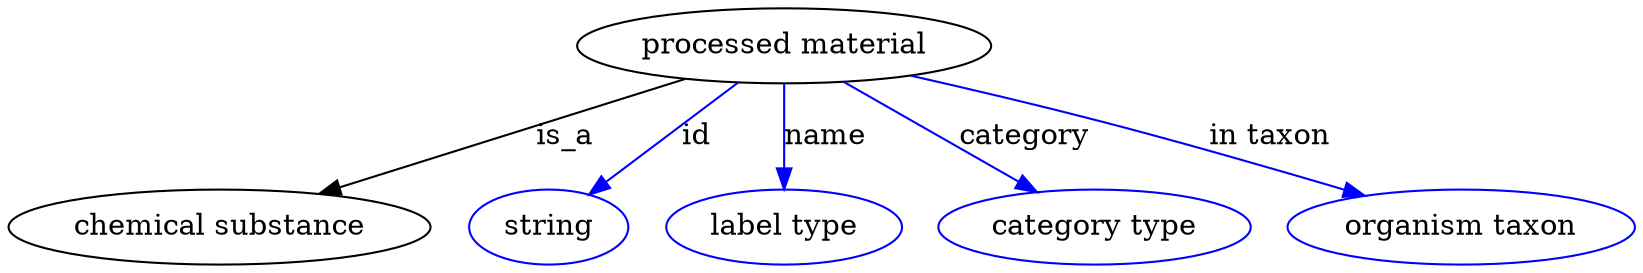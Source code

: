 digraph {
	graph [bb="0,0,630.94,123"];
	node [label="\N"];
	"processed material"	 [height=0.5,
		label="processed material",
		pos="301.29,105",
		width=2.1484];
	"chemical substance"	 [height=0.5,
		pos="79.293,18",
		width=2.2026];
	"processed material" -> "chemical substance"	 [label=is_a,
		lp="215.29,61.5",
		pos="e,119.39,33.713 261.6,89.446 224.43,74.876 168.74,53.053 128.7,37.361"];
	id	 [color=blue,
		height=0.5,
		label=string,
		pos="207.29,18",
		width=0.84854];
	"processed material" -> id	 [color=blue,
		label=id,
		lp="265.79,61.5",
		pos="e,223.77,33.254 282.27,87.394 267.52,73.74 246.98,54.734 231.13,40.064",
		style=solid];
	name	 [color=blue,
		height=0.5,
		label="label type",
		pos="301.29,18",
		width=1.2638];
	"processed material" -> name	 [color=blue,
		label=name,
		lp="316.79,61.5",
		pos="e,301.29,36.003 301.29,86.974 301.29,75.192 301.29,59.561 301.29,46.158",
		style=solid];
	category	 [color=blue,
		height=0.5,
		label="category type",
		pos="423.29,18",
		width=1.6249];
	"processed material" -> category	 [color=blue,
		label=category,
		lp="393.79,61.5",
		pos="e,400.07,34.562 325.4,87.812 344.44,74.232 371.17,55.173 391.88,40.399",
		style=solid];
	"in taxon"	 [color=blue,
		height=0.5,
		label="organism taxon",
		pos="565.29,18",
		width=1.8234];
	"processed material" -> "in taxon"	 [color=blue,
		label="in taxon",
		lp="487.79,61.5",
		pos="e,526.05,32.483 349.92,90.999 371.81,84.545 397.93,76.636 421.29,69 453.2,58.57 488.76,45.986 516.56,35.928",
		style=solid];
}
